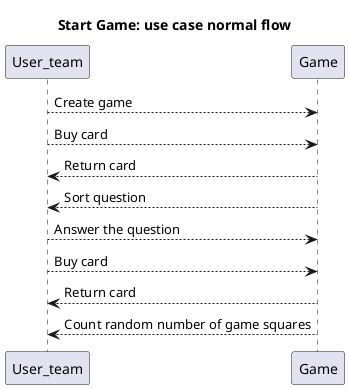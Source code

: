 @startuml

title Start Game: use case normal flow

User_team --> Game: Create game
User_team --> Game: Buy card
Game --> User_team: Return card
Game --> User_team: Sort question
User_team --> Game: Answer the question
User_team --> Game: Buy card
Game --> User_team: Return card
Game --> User_team: Count random number of game squares
@enduml